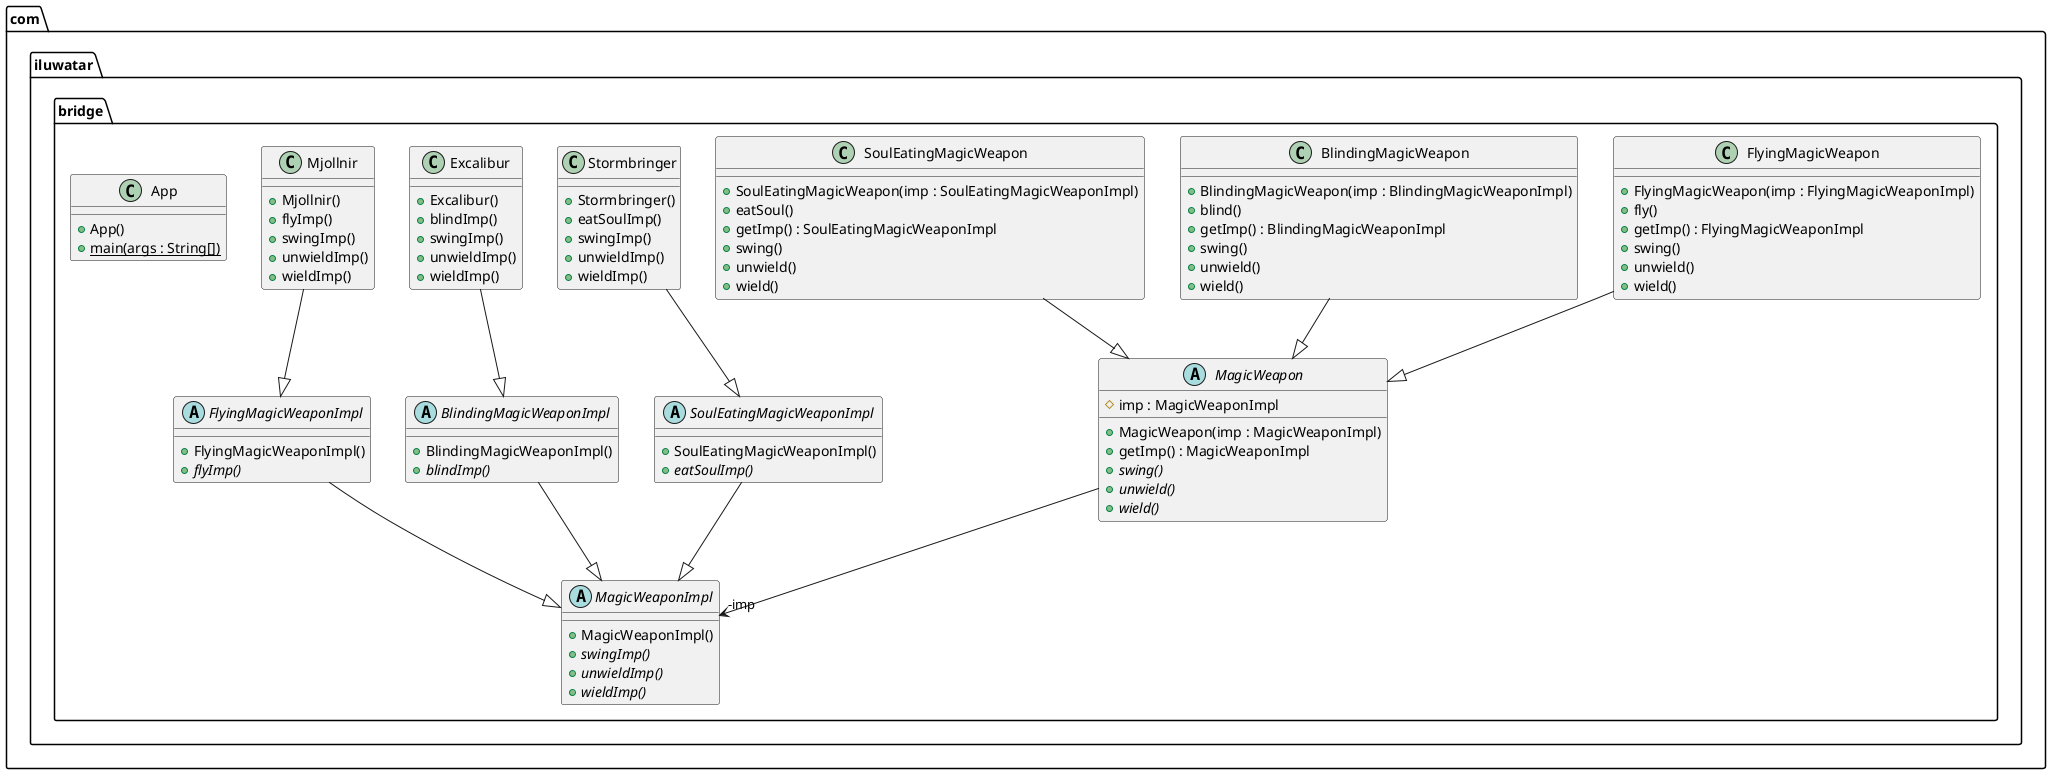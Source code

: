 @startuml
package com.iluwatar.bridge {
  class FlyingMagicWeapon {
    + FlyingMagicWeapon(imp : FlyingMagicWeaponImpl)
    + fly()
    + getImp() : FlyingMagicWeaponImpl
    + swing()
    + unwield()
    + wield()
  }
  abstract class MagicWeapon {
    # imp : MagicWeaponImpl
    + MagicWeapon(imp : MagicWeaponImpl)
    + getImp() : MagicWeaponImpl
    + swing() {abstract}
    + unwield() {abstract}
    + wield() {abstract}
  }
  abstract class SoulEatingMagicWeaponImpl {
    + SoulEatingMagicWeaponImpl()
    + eatSoulImp() {abstract}
  }
  class BlindingMagicWeapon {
    + BlindingMagicWeapon(imp : BlindingMagicWeaponImpl)
    + blind()
    + getImp() : BlindingMagicWeaponImpl
    + swing()
    + unwield()
    + wield()
  }
  class Stormbringer {
    + Stormbringer()
    + eatSoulImp()
    + swingImp()
    + unwieldImp()
    + wieldImp()
  }
  abstract class BlindingMagicWeaponImpl {
    + BlindingMagicWeaponImpl()
    + blindImp() {abstract}
  }
  class SoulEatingMagicWeapon {
    + SoulEatingMagicWeapon(imp : SoulEatingMagicWeaponImpl)
    + eatSoul()
    + getImp() : SoulEatingMagicWeaponImpl
    + swing()
    + unwield()
    + wield()
  }
  abstract class MagicWeaponImpl {
    + MagicWeaponImpl()
    + swingImp() {abstract}
    + unwieldImp() {abstract}
    + wieldImp() {abstract}
  }
  class Excalibur {
    + Excalibur()
    + blindImp()
    + swingImp()
    + unwieldImp()
    + wieldImp()
  }
  abstract class FlyingMagicWeaponImpl {
    + FlyingMagicWeaponImpl()
    + flyImp() {abstract}
  }
  class Mjollnir {
    + Mjollnir()
    + flyImp()
    + swingImp()
    + unwieldImp()
    + wieldImp()
  }
  class App {
    + App()
    + main(args : String[]) {static}
  }
}
MagicWeapon -->  "-imp" MagicWeaponImpl
FlyingMagicWeapon --|> MagicWeapon 
SoulEatingMagicWeaponImpl --|> MagicWeaponImpl 
BlindingMagicWeapon --|> MagicWeapon 
Stormbringer --|> SoulEatingMagicWeaponImpl 
BlindingMagicWeaponImpl --|> MagicWeaponImpl 
SoulEatingMagicWeapon --|> MagicWeapon 
Excalibur --|> BlindingMagicWeaponImpl 
FlyingMagicWeaponImpl --|> MagicWeaponImpl 
Mjollnir --|> FlyingMagicWeaponImpl 
@enduml